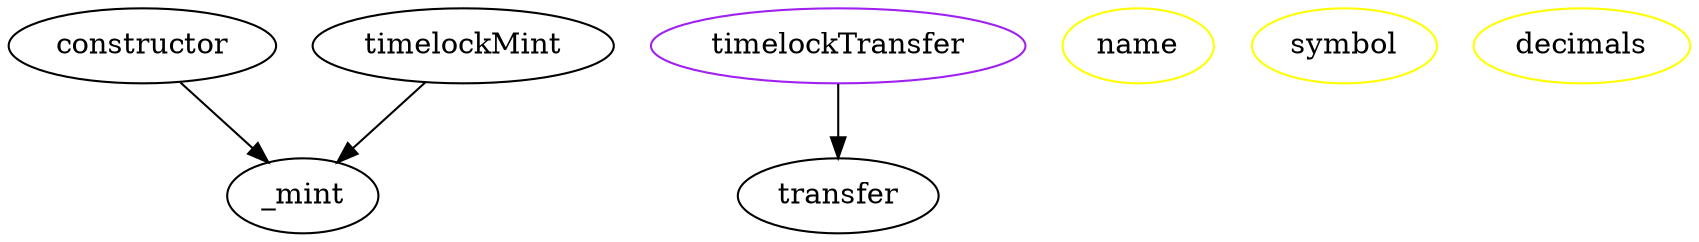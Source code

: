 strict digraph {
  constructor
  _mint
  timelockTransfer [color=purple]
  transfer
  timelockMint
  name [color=yellow]
  symbol [color=yellow]
  decimals [color=yellow]
  constructor -> _mint
  timelockTransfer -> transfer
  timelockMint -> _mint
}

